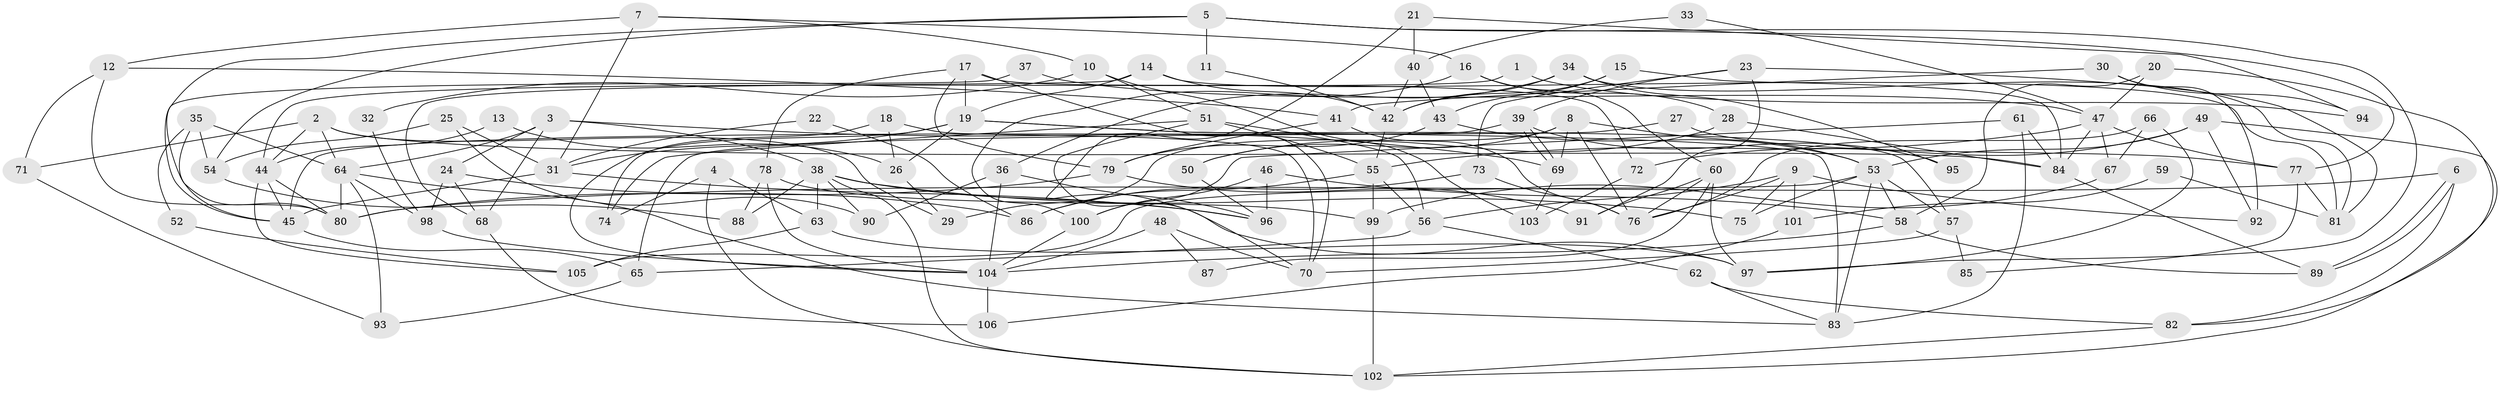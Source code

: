 // Generated by graph-tools (version 1.1) at 2025/15/03/09/25 04:15:12]
// undirected, 106 vertices, 212 edges
graph export_dot {
graph [start="1"]
  node [color=gray90,style=filled];
  1;
  2;
  3;
  4;
  5;
  6;
  7;
  8;
  9;
  10;
  11;
  12;
  13;
  14;
  15;
  16;
  17;
  18;
  19;
  20;
  21;
  22;
  23;
  24;
  25;
  26;
  27;
  28;
  29;
  30;
  31;
  32;
  33;
  34;
  35;
  36;
  37;
  38;
  39;
  40;
  41;
  42;
  43;
  44;
  45;
  46;
  47;
  48;
  49;
  50;
  51;
  52;
  53;
  54;
  55;
  56;
  57;
  58;
  59;
  60;
  61;
  62;
  63;
  64;
  65;
  66;
  67;
  68;
  69;
  70;
  71;
  72;
  73;
  74;
  75;
  76;
  77;
  78;
  79;
  80;
  81;
  82;
  83;
  84;
  85;
  86;
  87;
  88;
  89;
  90;
  91;
  92;
  93;
  94;
  95;
  96;
  97;
  98;
  99;
  100;
  101;
  102;
  103;
  104;
  105;
  106;
  1 -- 94;
  1 -- 44;
  2 -- 64;
  2 -- 71;
  2 -- 29;
  2 -- 44;
  2 -- 84;
  3 -- 64;
  3 -- 38;
  3 -- 24;
  3 -- 68;
  3 -- 69;
  4 -- 102;
  4 -- 74;
  4 -- 63;
  5 -- 54;
  5 -- 97;
  5 -- 11;
  5 -- 77;
  5 -- 80;
  6 -- 89;
  6 -- 89;
  6 -- 80;
  6 -- 82;
  7 -- 12;
  7 -- 16;
  7 -- 10;
  7 -- 31;
  8 -- 69;
  8 -- 53;
  8 -- 29;
  8 -- 50;
  8 -- 76;
  9 -- 76;
  9 -- 56;
  9 -- 75;
  9 -- 92;
  9 -- 101;
  10 -- 51;
  10 -- 32;
  10 -- 103;
  11 -- 42;
  12 -- 41;
  12 -- 80;
  12 -- 71;
  13 -- 44;
  13 -- 26;
  14 -- 81;
  14 -- 68;
  14 -- 19;
  14 -- 42;
  15 -- 84;
  15 -- 42;
  15 -- 43;
  16 -- 28;
  16 -- 60;
  16 -- 100;
  17 -- 70;
  17 -- 79;
  17 -- 19;
  17 -- 72;
  17 -- 78;
  18 -- 70;
  18 -- 26;
  18 -- 74;
  19 -- 26;
  19 -- 31;
  19 -- 57;
  19 -- 83;
  19 -- 104;
  20 -- 58;
  20 -- 82;
  20 -- 47;
  21 -- 96;
  21 -- 40;
  21 -- 94;
  22 -- 31;
  22 -- 86;
  23 -- 39;
  23 -- 91;
  23 -- 73;
  23 -- 81;
  24 -- 98;
  24 -- 68;
  24 -- 86;
  25 -- 31;
  25 -- 90;
  25 -- 54;
  26 -- 29;
  27 -- 77;
  27 -- 65;
  28 -- 50;
  28 -- 84;
  30 -- 92;
  30 -- 41;
  30 -- 94;
  31 -- 45;
  31 -- 96;
  32 -- 98;
  33 -- 47;
  33 -- 40;
  34 -- 42;
  34 -- 81;
  34 -- 36;
  34 -- 95;
  35 -- 54;
  35 -- 45;
  35 -- 52;
  35 -- 64;
  36 -- 97;
  36 -- 90;
  36 -- 104;
  37 -- 47;
  37 -- 45;
  38 -- 96;
  38 -- 63;
  38 -- 75;
  38 -- 88;
  38 -- 90;
  38 -- 102;
  39 -- 69;
  39 -- 69;
  39 -- 45;
  39 -- 95;
  40 -- 42;
  40 -- 43;
  41 -- 79;
  41 -- 76;
  42 -- 55;
  43 -- 53;
  43 -- 79;
  44 -- 80;
  44 -- 45;
  44 -- 105;
  45 -- 65;
  46 -- 58;
  46 -- 100;
  46 -- 96;
  47 -- 84;
  47 -- 55;
  47 -- 67;
  47 -- 77;
  48 -- 70;
  48 -- 104;
  48 -- 87;
  49 -- 72;
  49 -- 53;
  49 -- 92;
  49 -- 102;
  50 -- 96;
  51 -- 56;
  51 -- 55;
  51 -- 70;
  51 -- 74;
  52 -- 105;
  53 -- 75;
  53 -- 83;
  53 -- 57;
  53 -- 58;
  53 -- 105;
  54 -- 88;
  55 -- 99;
  55 -- 56;
  55 -- 86;
  56 -- 62;
  56 -- 65;
  57 -- 70;
  57 -- 85;
  58 -- 104;
  58 -- 89;
  59 -- 101;
  59 -- 81;
  60 -- 97;
  60 -- 76;
  60 -- 87;
  60 -- 91;
  61 -- 100;
  61 -- 84;
  61 -- 83;
  62 -- 83;
  62 -- 82;
  63 -- 105;
  63 -- 97;
  64 -- 83;
  64 -- 80;
  64 -- 93;
  64 -- 98;
  65 -- 93;
  66 -- 67;
  66 -- 76;
  66 -- 97;
  67 -- 99;
  68 -- 106;
  69 -- 103;
  71 -- 93;
  72 -- 103;
  73 -- 86;
  73 -- 76;
  77 -- 81;
  77 -- 85;
  78 -- 104;
  78 -- 88;
  78 -- 99;
  79 -- 80;
  79 -- 91;
  82 -- 102;
  84 -- 89;
  98 -- 104;
  99 -- 102;
  100 -- 104;
  101 -- 106;
  104 -- 106;
}
